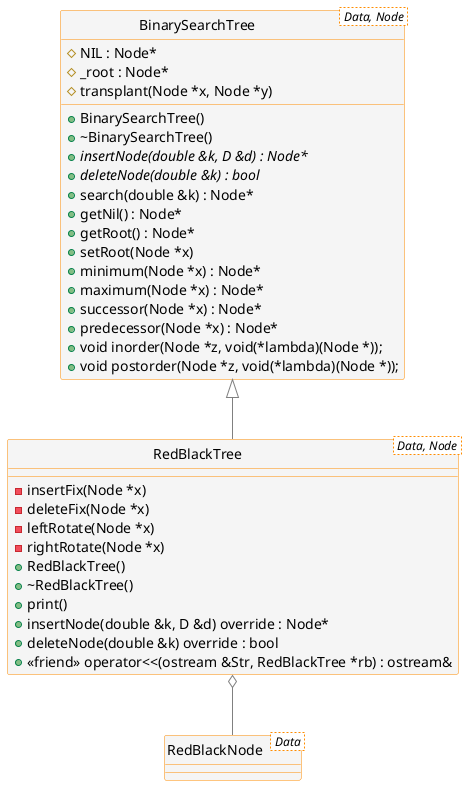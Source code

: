 @startuml trees.puml

skinparam class {
	BackgroundColor WhiteSmoke
	ArrowColor Grey
	BorderColor DarkOrange
}
hide class circle

class RedBlackNode < Data > {
}

class BinarySearchTree < Data, Node > {
  {field} # NIL : Node*
  {field} # _root : Node*
  {field} # transplant(Node *x, Node *y)
  +BinarySearchTree()
  +~BinarySearchTree()
  {abstract} + insertNode(double &k, D &d) : Node*
  {abstract} + deleteNode(double &k) : bool
  + search(double &k) : Node*
  + getNil() : Node*
  + getRoot() : Node*
  + setRoot(Node *x)
  + minimum(Node *x) : Node*
  + maximum(Node *x) : Node*
  + successor(Node *x) : Node*
  + predecessor(Node *x) : Node*
  + void inorder(Node *z, void(*lambda)(Node *));
  + void postorder(Node *z, void(*lambda)(Node *));
}

class RedBlackTree < Data, Node > {
  - insertFix(Node *x)
  - deleteFix(Node *x)
  - leftRotate(Node *x)
  - rightRotate(Node *x) 
  + RedBlackTree()
  + ~RedBlackTree()
  + print()
  + insertNode(double &k, D &d) override : Node*
  + deleteNode(double &k) override : bool
  + <<friend>> operator<<(ostream &Str, RedBlackTree *rb) : ostream&
}

BinarySearchTree <|-- RedBlackTree
RedBlackTree o-- RedBlackNode

@enduml